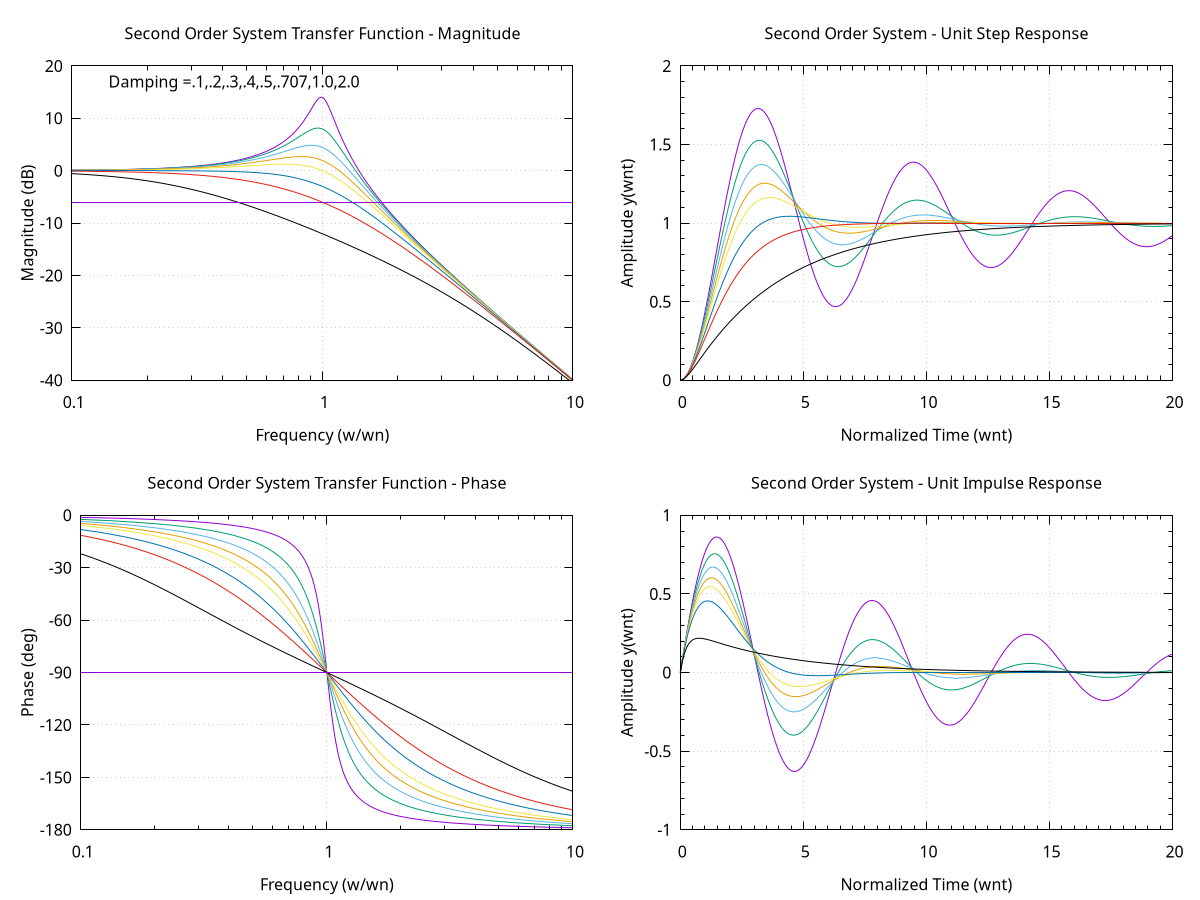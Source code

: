 #   GNUPLOT v3.6 beta multiplot script file
#
# Second Order System Characteristics
#
#       D**2 + 2*zeta*wn*D + (wn**2)y = (wn**2)*x
#
#   x           input variable
#   y           output variable
#   w           frequency ratio (w/wn)
#   wn          natural frequency
#   wd          damped natural frequency
#   zeta        damping ratio 
#   mag(w)      amplitude response
#   phi(w)      phase response
#   wdwn        damped natural frequency ratio
#   wnt         normalized time
#
#   Plots:
#   Frequency domain    magnitude response
#                           phase response
#
#   Time domain         unit step response
#                       unit impulse response
#
#
# Created by: W. D. Kirby email: wdkirby@ix.netcom.com 
# Date: 1/18/96
# Released to the public domain with no warranty of any kind
#
reset
set terminal wxt
set output
set style function lines
set size 1.0, 1.0
set origin 0.0, 0.0
set multiplot
set size 0.5,0.5
set origin 0.0,0.5
set grid
unset key
set angles radians
set samples 250
#  Plot Magnitude Response
set title "Second Order System Transfer Function - Magnitude"
mag(w) = -10*log10( (1-w**2)**2 + 4*(zeta*w)**2)
set dummy w
set logscale x
set xlabel "Frequency (w/wn)"
set ylabel "Magnitude (dB)" offset 1,0
set label 1 "Damping =.1,.2,.3,.4,.5,.707,1.0,2.0" at .14,17
set xrange [.1:10]
set yrange [-40:20]
plot \
  zeta=.1,mag(w), \
  zeta=.2,mag(w), \
  zeta=.3,mag(w), \
  zeta=.4,mag(w), \
  zeta=.5,mag(w), \
  zeta=.707,mag(w), \
  zeta=1.0,mag(w), \
  zeta=2.0,mag(w),-6
#  Plot Phase Response
set size 0.5,0.5
set origin 0.0,0.0
set title "Second Order System Transfer Function - Phase"
set label 1 ""
set ylabel "Phase (deg)" offset 1,0
set ytics -180, 30, 0 
set yrange [-180:0]
tmp(w) = (-180/pi)*atan( 2*zeta*w/(1-w**2) )
# Fix for atan function wrap problem
tmp1(w)= w<1?tmp(w):(tmp(w)-180)
phi(w)=zeta==1?(-2*(180/pi)*atan(w)):tmp1(w)
plot \
  zeta=.1,phi(w), \
  zeta=.2,phi(w), \
  zeta=.3,phi(w), \
  zeta=.4,phi(w), \
  zeta=.5,phi(w), \
  zeta=.707,phi(w), \
  zeta=1,phi(w), \
  zeta=2.0,phi(w), \
  -90
#  Plot Step Response
set size 0.5,0.5
set origin 0.5,0.5
set dummy wnt
unset logscale x
set title "Second Order System - Unit Step Response"
set ylabel "Amplitude y(wnt)" offset 1,0 
set xlabel "Normalized Time (wnt)"
set xrange [0:20]
set xtics 0,5,20
set yrange [0:2.0]
set ytics 0, .5, 2.0
set mytics 5
set mxtics 10
wdwn(zeta)=sqrt(1-zeta**2)
shift(zeta) = atan(wdwn(zeta)/zeta)
alpha(zeta)=zeta>1?sqrt(zeta**2-1.0):0
tau1(zeta)=1/(zeta-alpha(zeta))
tau2(zeta)=1/(zeta+alpha(zeta))
c1(zeta)=(zeta + alpha(zeta))/(2*alpha(zeta))
c2(zeta)=c1(zeta)-1
y1(wnt)=zeta==1?1 - exp(-wnt)*(wnt + 1):0
y2(wnt)=zeta<1?(1 - (exp(-zeta*wnt)/wdwn(zeta))*sin(wdwn(zeta)*wnt + shift(zeta))):y1(wnt)
y(wnt)=zeta>1?1-c1(zeta)*exp(-wnt/tau1(zeta))+c2(zeta)*exp(-wnt/tau2(zeta)):y2(wnt)
plot \
  zeta=.1,y(wnt), \
  zeta=.2,y(wnt), \
  zeta=.3,y(wnt), \
  zeta=.4,y(wnt), \
  zeta=.5,y(wnt), \
  zeta=.707,y(wnt), \
  zeta=1,y(wnt), \
  zeta=2,y(wnt)
#
#  Plot Impulse Response
set origin .5,0.
set title "Second Order System - Unit Impulse Response"
y(wnt)=exp(-zeta*wnt) * sin(wdwn(zeta)*wnt) / wdwn(zeta)
set yrange [-1. :1.]
set ytics -1,.5,1.
plot \
  zeta=.1,y(wnt), \
  zeta=.2,y(wnt), \
  zeta=.3,y(wnt), \
  zeta=.4,y(wnt), \
  zeta=.5,y(wnt), \
  zeta=.707,y(wnt), \
  zeta=1,y(wnt), \
  zeta=2,y(wnt)
unset multiplot
